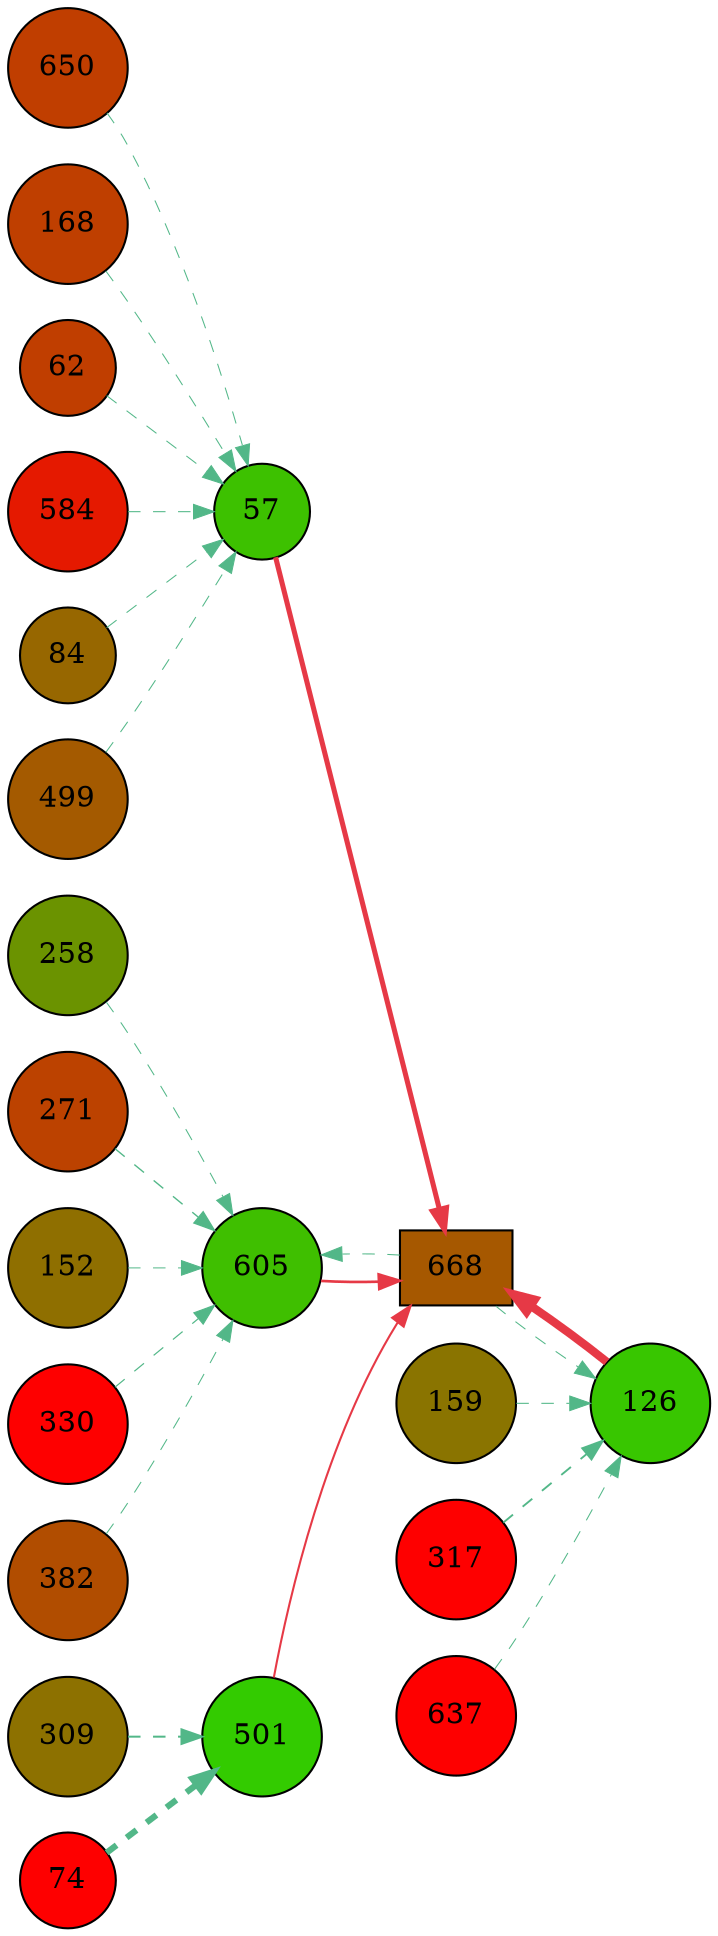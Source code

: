 digraph G{
rankdir=LR;
258 [style=filled, shape=circle, fillcolor="#6b9300", label="258"];
650 [style=filled, shape=circle, fillcolor="#c03e00", label="650"];
271 [style=filled, shape=circle, fillcolor="#bc4200", label="271"];
152 [style=filled, shape=circle, fillcolor="#8f6f00", label="152"];
668 [style=filled, shape=box, fillcolor="#a65800", label="668"];
159 [style=filled, shape=circle, fillcolor="#8a7400", label="159"];
168 [style=filled, shape=circle, fillcolor="#bf3f00", label="168"];
309 [style=filled, shape=circle, fillcolor="#8d7100", label="309"];
57 [style=filled, shape=circle, fillcolor="#3dc100", label="57"];
317 [style=filled, shape=circle, fillcolor="#fe0000", label="317"];
62 [style=filled, shape=circle, fillcolor="#c03e00", label="62"];
584 [style=filled, shape=circle, fillcolor="#e51900", label="584"];
330 [style=filled, shape=circle, fillcolor="#fe0000", label="330"];
74 [style=filled, shape=circle, fillcolor="#fe0000", label="74"];
84 [style=filled, shape=circle, fillcolor="#976700", label="84"];
605 [style=filled, shape=circle, fillcolor="#3fbf00", label="605"];
499 [style=filled, shape=circle, fillcolor="#a45a00", label="499"];
501 [style=filled, shape=circle, fillcolor="#33cb00", label="501"];
126 [style=filled, shape=circle, fillcolor="#38c600", label="126"];
637 [style=filled, shape=circle, fillcolor="#fe0000", label="637"];
382 [style=filled, shape=circle, fillcolor="#b14d00", label="382"];
126 -> 668 [color="#e63946",penwidth=4.00];
57 -> 668 [color="#e63946",penwidth=2.44];
605 -> 668 [color="#e63946",penwidth=1.28];
501 -> 668 [color="#e63946",penwidth=1.00];
584 -> 57 [color="#52b788",style=dashed,penwidth=0.50];
499 -> 57 [color="#52b788",style=dashed,penwidth=0.50];
168 -> 57 [color="#52b788",style=dashed,penwidth=0.50];
84 -> 57 [color="#52b788",style=dashed,penwidth=0.50];
650 -> 57 [color="#52b788",style=dashed,penwidth=0.50];
62 -> 57 [color="#52b788",style=dashed,penwidth=0.50];
271 -> 605 [color="#52b788",style=dashed,penwidth=0.66];
330 -> 605 [color="#52b788",style=dashed,penwidth=0.58];
382 -> 605 [color="#52b788",style=dashed,penwidth=0.50];
258 -> 605 [color="#52b788",style=dashed,penwidth=0.50];
668 -> 605 [color="#52b788",style=dashed,penwidth=0.50];
152 -> 605 [color="#52b788",style=dashed,penwidth=0.50];
317 -> 126 [color="#52b788",style=dashed,penwidth=0.91];
159 -> 126 [color="#52b788",style=dashed,penwidth=0.50];
668 -> 126 [color="#52b788",style=dashed,penwidth=0.50];
637 -> 126 [color="#52b788",style=dashed,penwidth=0.50];
74 -> 501 [color="#52b788",style=dashed,penwidth=3.00];
309 -> 501 [color="#52b788",style=dashed,penwidth=0.95];
}